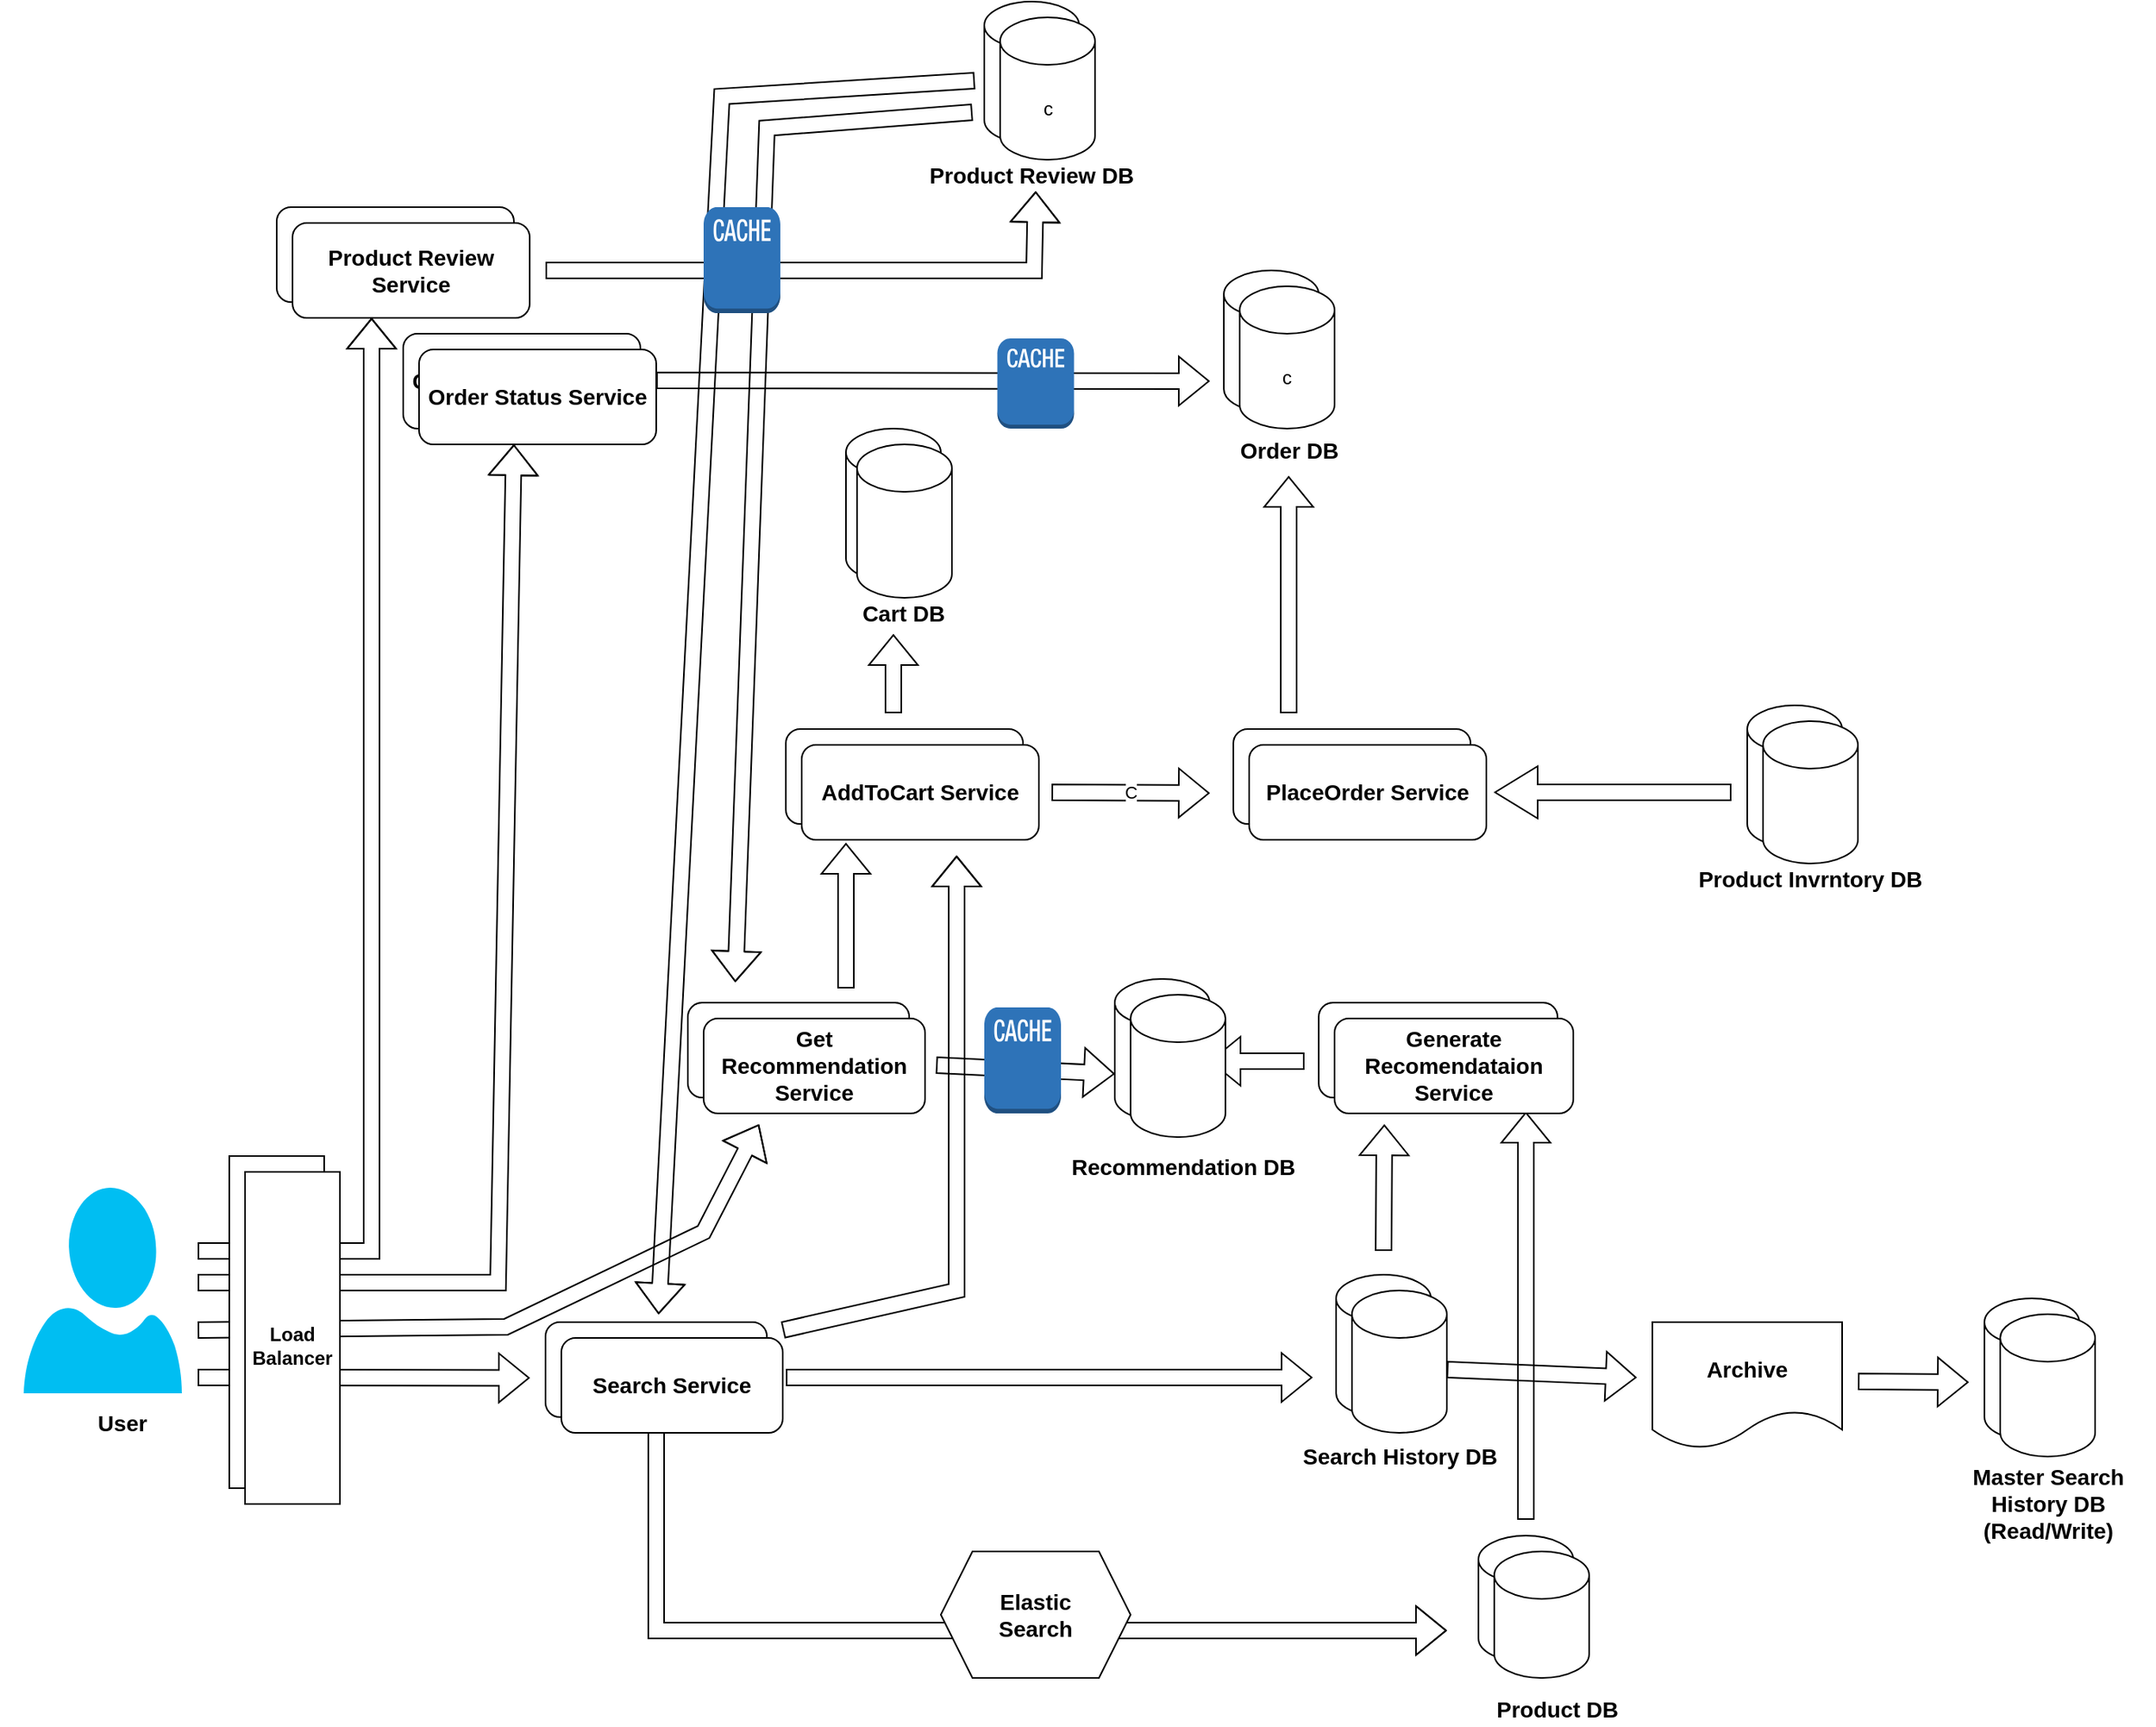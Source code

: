 <mxfile version="24.2.1" type="github">
  <diagram name="Page-1" id="vUjsx3hURYJCEDWVttNw">
    <mxGraphModel dx="1517" dy="2569" grid="1" gridSize="10" guides="1" tooltips="1" connect="1" arrows="1" fold="1" page="1" pageScale="1" pageWidth="850" pageHeight="1100" math="0" shadow="0">
      <root>
        <mxCell id="0" />
        <mxCell id="1" parent="0" />
        <mxCell id="Kv-7kJW0O-KeRWkfQSKk-10" value="" style="verticalLabelPosition=bottom;html=1;verticalAlign=top;align=center;strokeColor=none;fillColor=#00BEF2;shape=mxgraph.azure.user;" vertex="1" parent="1">
          <mxGeometry x="80" y="230" width="100" height="130" as="geometry" />
        </mxCell>
        <mxCell id="Kv-7kJW0O-KeRWkfQSKk-11" value="&lt;b&gt;&lt;font style=&quot;font-size: 14px;&quot;&gt;Search Service&lt;/font&gt;&lt;/b&gt;" style="rounded=1;whiteSpace=wrap;html=1;" vertex="1" parent="1">
          <mxGeometry x="410" y="315" width="140" height="60" as="geometry" />
        </mxCell>
        <mxCell id="Kv-7kJW0O-KeRWkfQSKk-14" value="&lt;b&gt;&lt;font style=&quot;font-size: 14px;&quot;&gt;Product DB&lt;/font&gt;&lt;/b&gt;" style="text;html=1;align=center;verticalAlign=middle;whiteSpace=wrap;rounded=0;" vertex="1" parent="1">
          <mxGeometry x="995" y="550" width="110" height="20" as="geometry" />
        </mxCell>
        <mxCell id="Kv-7kJW0O-KeRWkfQSKk-19" value="" style="shape=flexArrow;endArrow=classic;html=1;rounded=0;" edge="1" parent="1">
          <mxGeometry width="50" height="50" relative="1" as="geometry">
            <mxPoint x="190" y="350" as="sourcePoint" />
            <mxPoint x="400" y="350.29" as="targetPoint" />
          </mxGeometry>
        </mxCell>
        <mxCell id="Kv-7kJW0O-KeRWkfQSKk-20" value="" style="shape=flexArrow;endArrow=classic;html=1;rounded=0;" edge="1" parent="1">
          <mxGeometry width="50" height="50" relative="1" as="geometry">
            <mxPoint x="562" y="350" as="sourcePoint" />
            <mxPoint x="895" y="350" as="targetPoint" />
          </mxGeometry>
        </mxCell>
        <mxCell id="Kv-7kJW0O-KeRWkfQSKk-22" value="" style="shape=flexArrow;endArrow=classic;html=1;rounded=0;" edge="1" parent="1">
          <mxGeometry width="50" height="50" relative="1" as="geometry">
            <mxPoint x="480" y="380" as="sourcePoint" />
            <mxPoint x="980" y="510" as="targetPoint" />
            <Array as="points">
              <mxPoint x="480" y="510" />
              <mxPoint x="740" y="510" />
            </Array>
          </mxGeometry>
        </mxCell>
        <mxCell id="Kv-7kJW0O-KeRWkfQSKk-27" value="" style="shape=cylinder3;whiteSpace=wrap;html=1;boundedLbl=1;backgroundOutline=1;size=15;" vertex="1" parent="1">
          <mxGeometry x="1000" y="450" width="60" height="80" as="geometry" />
        </mxCell>
        <mxCell id="Kv-7kJW0O-KeRWkfQSKk-29" value="" style="shape=cylinder3;whiteSpace=wrap;html=1;boundedLbl=1;backgroundOutline=1;size=15;" vertex="1" parent="1">
          <mxGeometry x="910" y="285" width="60" height="90" as="geometry" />
        </mxCell>
        <mxCell id="Kv-7kJW0O-KeRWkfQSKk-31" value="&lt;b&gt;&lt;font style=&quot;font-size: 14px;&quot;&gt;Search History DB&lt;/font&gt;&lt;/b&gt;" style="text;html=1;align=center;verticalAlign=middle;whiteSpace=wrap;rounded=0;" vertex="1" parent="1">
          <mxGeometry x="882.5" y="390" width="135" height="20" as="geometry" />
        </mxCell>
        <mxCell id="Kv-7kJW0O-KeRWkfQSKk-32" value="" style="shape=cylinder3;whiteSpace=wrap;html=1;boundedLbl=1;backgroundOutline=1;size=15;" vertex="1" parent="1">
          <mxGeometry x="770" y="98" width="60" height="90" as="geometry" />
        </mxCell>
        <mxCell id="Kv-7kJW0O-KeRWkfQSKk-33" value="&lt;b&gt;&lt;font style=&quot;font-size: 14px;&quot;&gt;Search Service&lt;/font&gt;&lt;/b&gt;" style="rounded=1;whiteSpace=wrap;html=1;" vertex="1" parent="1">
          <mxGeometry x="899" y="113" width="151" height="60" as="geometry" />
        </mxCell>
        <mxCell id="Kv-7kJW0O-KeRWkfQSKk-34" value="&lt;b&gt;&lt;font style=&quot;font-size: 14px;&quot;&gt;Search Service&lt;/font&gt;&lt;/b&gt;" style="rounded=1;whiteSpace=wrap;html=1;" vertex="1" parent="1">
          <mxGeometry x="500" y="113" width="140" height="60" as="geometry" />
        </mxCell>
        <mxCell id="Kv-7kJW0O-KeRWkfQSKk-35" value="" style="shape=flexArrow;endArrow=classic;html=1;rounded=0;" edge="1" parent="1">
          <mxGeometry width="50" height="50" relative="1" as="geometry">
            <mxPoint x="190" y="320" as="sourcePoint" />
            <mxPoint x="545" y="190" as="targetPoint" />
            <Array as="points">
              <mxPoint x="385" y="318" />
              <mxPoint x="510" y="258" />
            </Array>
          </mxGeometry>
        </mxCell>
        <mxCell id="Kv-7kJW0O-KeRWkfQSKk-37" value="" style="shape=flexArrow;endArrow=classic;html=1;rounded=0;" edge="1" parent="1">
          <mxGeometry width="50" height="50" relative="1" as="geometry">
            <mxPoint x="890" y="150" as="sourcePoint" />
            <mxPoint x="830" y="150" as="targetPoint" />
          </mxGeometry>
        </mxCell>
        <mxCell id="Kv-7kJW0O-KeRWkfQSKk-38" value="" style="shape=flexArrow;endArrow=classic;html=1;rounded=0;" edge="1" parent="1">
          <mxGeometry width="50" height="50" relative="1" as="geometry">
            <mxPoint x="940" y="270" as="sourcePoint" />
            <mxPoint x="940.5" y="190" as="targetPoint" />
          </mxGeometry>
        </mxCell>
        <mxCell id="Kv-7kJW0O-KeRWkfQSKk-39" value="" style="shape=flexArrow;endArrow=classic;html=1;rounded=0;" edge="1" parent="1">
          <mxGeometry width="50" height="50" relative="1" as="geometry">
            <mxPoint x="1030" y="440" as="sourcePoint" />
            <mxPoint x="1030" y="182" as="targetPoint" />
          </mxGeometry>
        </mxCell>
        <mxCell id="Kv-7kJW0O-KeRWkfQSKk-41" value="&lt;b&gt;&lt;font style=&quot;font-size: 14px;&quot;&gt;Recommendation DB&lt;/font&gt;&lt;/b&gt;" style="text;html=1;align=center;verticalAlign=middle;whiteSpace=wrap;rounded=0;" vertex="1" parent="1">
          <mxGeometry x="736" y="198" width="155" height="38" as="geometry" />
        </mxCell>
        <mxCell id="Kv-7kJW0O-KeRWkfQSKk-42" value="&lt;b&gt;&lt;font style=&quot;font-size: 14px;&quot;&gt;AddToCart Service&lt;/font&gt;&lt;/b&gt;" style="rounded=1;whiteSpace=wrap;html=1;" vertex="1" parent="1">
          <mxGeometry x="562" y="-60" width="150" height="60" as="geometry" />
        </mxCell>
        <mxCell id="Kv-7kJW0O-KeRWkfQSKk-43" value="" style="shape=flexArrow;endArrow=classic;html=1;rounded=0;" edge="1" parent="1">
          <mxGeometry width="50" height="50" relative="1" as="geometry">
            <mxPoint x="560" y="320" as="sourcePoint" />
            <mxPoint x="670" y="20" as="targetPoint" />
            <Array as="points">
              <mxPoint x="670" y="295" />
            </Array>
          </mxGeometry>
        </mxCell>
        <mxCell id="Kv-7kJW0O-KeRWkfQSKk-46" value="" style="shape=flexArrow;endArrow=classic;html=1;rounded=0;" edge="1" parent="1">
          <mxGeometry width="50" height="50" relative="1" as="geometry">
            <mxPoint x="600" y="104" as="sourcePoint" />
            <mxPoint x="600" y="12" as="targetPoint" />
          </mxGeometry>
        </mxCell>
        <mxCell id="Kv-7kJW0O-KeRWkfQSKk-47" value="&lt;b&gt;&lt;font style=&quot;font-size: 14px;&quot;&gt;PlaceOrder Service&lt;/font&gt;&lt;/b&gt;" style="rounded=1;whiteSpace=wrap;html=1;" vertex="1" parent="1">
          <mxGeometry x="845" y="-60" width="150" height="60" as="geometry" />
        </mxCell>
        <mxCell id="Kv-7kJW0O-KeRWkfQSKk-48" value="" style="shape=cylinder3;whiteSpace=wrap;html=1;boundedLbl=1;backgroundOutline=1;size=15;" vertex="1" parent="1">
          <mxGeometry x="600" y="-250" width="60" height="97" as="geometry" />
        </mxCell>
        <mxCell id="Kv-7kJW0O-KeRWkfQSKk-49" value="c" style="shape=cylinder3;whiteSpace=wrap;html=1;boundedLbl=1;backgroundOutline=1;size=15;" vertex="1" parent="1">
          <mxGeometry x="839" y="-350" width="60" height="90" as="geometry" />
        </mxCell>
        <mxCell id="Kv-7kJW0O-KeRWkfQSKk-51" value="C" style="shape=flexArrow;endArrow=classic;html=1;rounded=0;" edge="1" parent="1">
          <mxGeometry width="50" height="50" relative="1" as="geometry">
            <mxPoint x="730" y="-20" as="sourcePoint" />
            <mxPoint x="830" y="-19.5" as="targetPoint" />
          </mxGeometry>
        </mxCell>
        <mxCell id="Kv-7kJW0O-KeRWkfQSKk-53" value="" style="shape=flexArrow;endArrow=classic;html=1;rounded=0;" edge="1" parent="1">
          <mxGeometry width="50" height="50" relative="1" as="geometry">
            <mxPoint x="630" y="-70" as="sourcePoint" />
            <mxPoint x="630" y="-120" as="targetPoint" />
          </mxGeometry>
        </mxCell>
        <mxCell id="Kv-7kJW0O-KeRWkfQSKk-52" value="&lt;span style=&quot;font-size: 14px;&quot;&gt;&lt;b&gt;Cart DB&lt;/b&gt;&lt;/span&gt;" style="text;html=1;align=center;verticalAlign=middle;whiteSpace=wrap;rounded=0;" vertex="1" parent="1">
          <mxGeometry x="584.5" y="-153" width="103" height="40" as="geometry" />
        </mxCell>
        <mxCell id="Kv-7kJW0O-KeRWkfQSKk-55" value="&lt;span style=&quot;font-size: 14px;&quot;&gt;&lt;b&gt;Order DB&lt;/b&gt;&lt;/span&gt;" style="text;html=1;align=center;verticalAlign=middle;whiteSpace=wrap;rounded=0;" vertex="1" parent="1">
          <mxGeometry x="803" y="-250" width="155" height="28" as="geometry" />
        </mxCell>
        <mxCell id="Kv-7kJW0O-KeRWkfQSKk-56" value="" style="shape=flexArrow;endArrow=classic;html=1;rounded=0;" edge="1" parent="1">
          <mxGeometry width="50" height="50" relative="1" as="geometry">
            <mxPoint x="880" y="-70" as="sourcePoint" />
            <mxPoint x="880" y="-220" as="targetPoint" />
          </mxGeometry>
        </mxCell>
        <mxCell id="Kv-7kJW0O-KeRWkfQSKk-57" value="&lt;b&gt;&lt;font style=&quot;font-size: 14px;&quot;&gt;Order Status Service&lt;/font&gt;&lt;/b&gt;" style="rounded=1;whiteSpace=wrap;html=1;" vertex="1" parent="1">
          <mxGeometry x="320" y="-310" width="150" height="60" as="geometry" />
        </mxCell>
        <mxCell id="Kv-7kJW0O-KeRWkfQSKk-58" value="" style="shape=flexArrow;endArrow=classic;html=1;rounded=0;" edge="1" parent="1">
          <mxGeometry width="50" height="50" relative="1" as="geometry">
            <mxPoint x="190" y="290" as="sourcePoint" />
            <mxPoint x="390" y="-240" as="targetPoint" />
            <Array as="points">
              <mxPoint x="380" y="290" />
            </Array>
          </mxGeometry>
        </mxCell>
        <mxCell id="Kv-7kJW0O-KeRWkfQSKk-59" value="" style="shape=flexArrow;endArrow=classic;html=1;rounded=0;" edge="1" parent="1">
          <mxGeometry width="50" height="50" relative="1" as="geometry">
            <mxPoint x="480" y="-280.5" as="sourcePoint" />
            <mxPoint x="830" y="-280" as="targetPoint" />
          </mxGeometry>
        </mxCell>
        <mxCell id="Kv-7kJW0O-KeRWkfQSKk-60" value="&lt;b&gt;&lt;font style=&quot;font-size: 14px;&quot;&gt;Product Review Service&lt;/font&gt;&lt;/b&gt;" style="rounded=1;whiteSpace=wrap;html=1;" vertex="1" parent="1">
          <mxGeometry x="240" y="-390" width="150" height="60" as="geometry" />
        </mxCell>
        <mxCell id="Kv-7kJW0O-KeRWkfQSKk-61" value="" style="shape=flexArrow;endArrow=classic;html=1;rounded=0;" edge="1" parent="1">
          <mxGeometry width="50" height="50" relative="1" as="geometry">
            <mxPoint x="190" y="270" as="sourcePoint" />
            <mxPoint x="300" y="-320" as="targetPoint" />
            <Array as="points">
              <mxPoint x="300" y="270" />
            </Array>
          </mxGeometry>
        </mxCell>
        <mxCell id="Kv-7kJW0O-KeRWkfQSKk-62" value="" style="shape=flexArrow;endArrow=classic;html=1;rounded=0;" edge="1" parent="1">
          <mxGeometry width="50" height="50" relative="1" as="geometry">
            <mxPoint x="410" y="-350" as="sourcePoint" />
            <mxPoint x="720" y="-400" as="targetPoint" />
            <Array as="points">
              <mxPoint x="719" y="-350" />
            </Array>
          </mxGeometry>
        </mxCell>
        <mxCell id="Kv-7kJW0O-KeRWkfQSKk-64" value="c" style="shape=cylinder3;whiteSpace=wrap;html=1;boundedLbl=1;backgroundOutline=1;size=15;" vertex="1" parent="1">
          <mxGeometry x="687.5" y="-520" width="60" height="90" as="geometry" />
        </mxCell>
        <mxCell id="Kv-7kJW0O-KeRWkfQSKk-65" value="&lt;b&gt;&lt;font style=&quot;font-size: 14px;&quot;&gt;Product Review&lt;/font&gt;&lt;/b&gt;&lt;span style=&quot;font-size: 14px;&quot;&gt;&lt;b&gt;&amp;nbsp;DB&lt;/b&gt;&lt;/span&gt;" style="text;html=1;align=center;verticalAlign=middle;whiteSpace=wrap;rounded=0;" vertex="1" parent="1">
          <mxGeometry x="640" y="-420" width="155" height="20" as="geometry" />
        </mxCell>
        <mxCell id="Kv-7kJW0O-KeRWkfQSKk-66" value="" style="shape=flexArrow;endArrow=classic;html=1;rounded=0;" edge="1" parent="1">
          <mxGeometry width="50" height="50" relative="1" as="geometry">
            <mxPoint x="681.5" y="-470" as="sourcePoint" />
            <mxPoint x="481.5" y="310" as="targetPoint" />
            <Array as="points">
              <mxPoint x="521.5" y="-460" />
            </Array>
          </mxGeometry>
        </mxCell>
        <mxCell id="Kv-7kJW0O-KeRWkfQSKk-68" value="" style="shape=flexArrow;endArrow=classic;html=1;rounded=0;" edge="1" parent="1">
          <mxGeometry width="50" height="50" relative="1" as="geometry">
            <mxPoint x="680" y="-450" as="sourcePoint" />
            <mxPoint x="530" y="100" as="targetPoint" />
            <Array as="points">
              <mxPoint x="550" y="-440" />
            </Array>
          </mxGeometry>
        </mxCell>
        <mxCell id="Kv-7kJW0O-KeRWkfQSKk-69" value="" style="rounded=0;whiteSpace=wrap;html=1;" vertex="1" parent="1">
          <mxGeometry x="210" y="210" width="60" height="210" as="geometry" />
        </mxCell>
        <mxCell id="Kv-7kJW0O-KeRWkfQSKk-73" value="&lt;b&gt;&lt;font style=&quot;font-size: 14px;&quot;&gt;Search Service&lt;/font&gt;&lt;/b&gt;" style="rounded=1;whiteSpace=wrap;html=1;" vertex="1" parent="1">
          <mxGeometry x="420" y="325" width="140" height="60" as="geometry" />
        </mxCell>
        <mxCell id="Kv-7kJW0O-KeRWkfQSKk-75" value="&lt;b&gt;&lt;font style=&quot;font-size: 14px;&quot;&gt;Get Recommendation Service&lt;/font&gt;&lt;/b&gt;" style="rounded=1;whiteSpace=wrap;html=1;" vertex="1" parent="1">
          <mxGeometry x="510" y="123" width="140" height="60" as="geometry" />
        </mxCell>
        <mxCell id="Kv-7kJW0O-KeRWkfQSKk-76" value="&lt;b&gt;&lt;font style=&quot;font-size: 14px;&quot;&gt;AddToCart Service&lt;/font&gt;&lt;/b&gt;" style="rounded=1;whiteSpace=wrap;html=1;" vertex="1" parent="1">
          <mxGeometry x="572" y="-50" width="150" height="60" as="geometry" />
        </mxCell>
        <mxCell id="Kv-7kJW0O-KeRWkfQSKk-77" value="&lt;b&gt;&lt;font style=&quot;font-size: 14px;&quot;&gt;PlaceOrder Service&lt;/font&gt;&lt;/b&gt;" style="rounded=1;whiteSpace=wrap;html=1;" vertex="1" parent="1">
          <mxGeometry x="855" y="-50" width="150" height="60" as="geometry" />
        </mxCell>
        <mxCell id="Kv-7kJW0O-KeRWkfQSKk-78" value="&lt;b&gt;&lt;font style=&quot;font-size: 14px;&quot;&gt;Generate Recomendataion Service&lt;/font&gt;&lt;/b&gt;" style="rounded=1;whiteSpace=wrap;html=1;" vertex="1" parent="1">
          <mxGeometry x="909" y="123" width="151" height="60" as="geometry" />
        </mxCell>
        <mxCell id="Kv-7kJW0O-KeRWkfQSKk-79" value="&lt;b&gt;&lt;font style=&quot;font-size: 14px;&quot;&gt;Order Status Service&lt;/font&gt;&lt;/b&gt;" style="rounded=1;whiteSpace=wrap;html=1;" vertex="1" parent="1">
          <mxGeometry x="330" y="-300" width="150" height="60" as="geometry" />
        </mxCell>
        <mxCell id="Kv-7kJW0O-KeRWkfQSKk-80" value="&lt;b&gt;&lt;font style=&quot;font-size: 14px;&quot;&gt;Product Review Service&lt;/font&gt;&lt;/b&gt;" style="rounded=1;whiteSpace=wrap;html=1;" vertex="1" parent="1">
          <mxGeometry x="250" y="-380" width="150" height="60" as="geometry" />
        </mxCell>
        <mxCell id="Kv-7kJW0O-KeRWkfQSKk-82" value="" style="rounded=0;whiteSpace=wrap;html=1;" vertex="1" parent="1">
          <mxGeometry x="220" y="220" width="60" height="210" as="geometry" />
        </mxCell>
        <mxCell id="Kv-7kJW0O-KeRWkfQSKk-83" value="&lt;b&gt;Load&lt;/b&gt;&lt;div&gt;&lt;b&gt;Balancer&lt;/b&gt;&lt;/div&gt;" style="text;html=1;align=center;verticalAlign=middle;whiteSpace=wrap;rounded=0;" vertex="1" parent="1">
          <mxGeometry x="220" y="315" width="60" height="30" as="geometry" />
        </mxCell>
        <mxCell id="Kv-7kJW0O-KeRWkfQSKk-84" value="&lt;b&gt;&lt;font style=&quot;font-size: 14px;&quot;&gt;User&lt;/font&gt;&lt;/b&gt;" style="text;html=1;align=center;verticalAlign=middle;whiteSpace=wrap;rounded=0;" vertex="1" parent="1">
          <mxGeometry x="65" y="360" width="155" height="38" as="geometry" />
        </mxCell>
        <mxCell id="Kv-7kJW0O-KeRWkfQSKk-85" value="" style="shape=flexArrow;endArrow=classic;html=1;rounded=0;" edge="1" parent="1">
          <mxGeometry width="50" height="50" relative="1" as="geometry">
            <mxPoint x="980" y="345" as="sourcePoint" />
            <mxPoint x="1100" y="350" as="targetPoint" />
          </mxGeometry>
        </mxCell>
        <mxCell id="Kv-7kJW0O-KeRWkfQSKk-87" value="" style="shape=document;whiteSpace=wrap;html=1;boundedLbl=1;" vertex="1" parent="1">
          <mxGeometry x="1110" y="315" width="120" height="80" as="geometry" />
        </mxCell>
        <mxCell id="Kv-7kJW0O-KeRWkfQSKk-89" value="" style="shape=flexArrow;endArrow=classic;html=1;rounded=0;" edge="1" parent="1">
          <mxGeometry width="50" height="50" relative="1" as="geometry">
            <mxPoint x="1240" y="352.5" as="sourcePoint" />
            <mxPoint x="1310" y="353" as="targetPoint" />
          </mxGeometry>
        </mxCell>
        <mxCell id="Kv-7kJW0O-KeRWkfQSKk-91" value="&lt;b&gt;&lt;font style=&quot;font-size: 14px;&quot;&gt;Master Search History DB&lt;/font&gt;&lt;/b&gt;&lt;div&gt;&lt;b&gt;&lt;font style=&quot;font-size: 14px;&quot;&gt;(Read/Write)&lt;/font&gt;&lt;/b&gt;&lt;/div&gt;" style="text;html=1;align=center;verticalAlign=middle;whiteSpace=wrap;rounded=0;" vertex="1" parent="1">
          <mxGeometry x="1292.5" y="420" width="135" height="20" as="geometry" />
        </mxCell>
        <mxCell id="Kv-7kJW0O-KeRWkfQSKk-92" value="" style="shape=cylinder3;whiteSpace=wrap;html=1;boundedLbl=1;backgroundOutline=1;size=15;" vertex="1" parent="1">
          <mxGeometry x="1320" y="300" width="60" height="90" as="geometry" />
        </mxCell>
        <mxCell id="Kv-7kJW0O-KeRWkfQSKk-93" value="" style="shape=cylinder3;whiteSpace=wrap;html=1;boundedLbl=1;backgroundOutline=1;size=15;" vertex="1" parent="1">
          <mxGeometry x="1170" y="-75" width="60" height="90" as="geometry" />
        </mxCell>
        <mxCell id="Kv-7kJW0O-KeRWkfQSKk-94" value="" style="shape=flexArrow;endArrow=classic;html=1;rounded=0;endWidth=22;endSize=8.65;" edge="1" parent="1">
          <mxGeometry width="50" height="50" relative="1" as="geometry">
            <mxPoint x="1160" y="-20" as="sourcePoint" />
            <mxPoint x="1010" y="-20" as="targetPoint" />
          </mxGeometry>
        </mxCell>
        <mxCell id="Kv-7kJW0O-KeRWkfQSKk-95" value="&lt;b&gt;&lt;font style=&quot;font-size: 14px;&quot;&gt;Product Invrntory DB&lt;/font&gt;&lt;/b&gt;" style="text;html=1;align=center;verticalAlign=middle;whiteSpace=wrap;rounded=0;" vertex="1" parent="1">
          <mxGeometry x="1130" y="25" width="160" height="20" as="geometry" />
        </mxCell>
        <mxCell id="Kv-7kJW0O-KeRWkfQSKk-96" value="" style="shape=hexagon;perimeter=hexagonPerimeter2;whiteSpace=wrap;html=1;fixedSize=1;" vertex="1" parent="1">
          <mxGeometry x="660" y="460" width="120" height="80" as="geometry" />
        </mxCell>
        <mxCell id="Kv-7kJW0O-KeRWkfQSKk-97" value="&lt;b&gt;&lt;font style=&quot;font-size: 14px;&quot;&gt;Elastic Search&lt;/font&gt;&lt;/b&gt;" style="text;html=1;align=center;verticalAlign=middle;whiteSpace=wrap;rounded=0;" vertex="1" parent="1">
          <mxGeometry x="690" y="485" width="60" height="30" as="geometry" />
        </mxCell>
        <mxCell id="Kv-7kJW0O-KeRWkfQSKk-101" value="" style="shape=flexArrow;endArrow=classic;html=1;rounded=0;entryX=0;entryY=0;entryDx=0;entryDy=60;entryPerimeter=0;" edge="1" parent="1" target="Kv-7kJW0O-KeRWkfQSKk-32">
          <mxGeometry width="50" height="50" relative="1" as="geometry">
            <mxPoint x="657" y="152.5" as="sourcePoint" />
            <mxPoint x="760" y="160" as="targetPoint" />
          </mxGeometry>
        </mxCell>
        <mxCell id="Kv-7kJW0O-KeRWkfQSKk-108" value="" style="outlineConnect=0;dashed=0;verticalLabelPosition=bottom;verticalAlign=top;align=center;html=1;shape=mxgraph.aws3.cache_node;fillColor=#2E73B8;gradientColor=none;" vertex="1" parent="1">
          <mxGeometry x="687.5" y="116" width="48.5" height="67" as="geometry" />
        </mxCell>
        <mxCell id="Kv-7kJW0O-KeRWkfQSKk-110" value="&lt;b&gt;&lt;font style=&quot;font-size: 14px;&quot;&gt;Archive&lt;/font&gt;&lt;/b&gt;" style="text;html=1;align=center;verticalAlign=middle;whiteSpace=wrap;rounded=0;" vertex="1" parent="1">
          <mxGeometry x="1140" y="330" width="60" height="30" as="geometry" />
        </mxCell>
        <mxCell id="Kv-7kJW0O-KeRWkfQSKk-111" value="" style="outlineConnect=0;dashed=0;verticalLabelPosition=bottom;verticalAlign=top;align=center;html=1;shape=mxgraph.aws3.cache_node;fillColor=#2E73B8;gradientColor=none;" vertex="1" parent="1">
          <mxGeometry x="510" y="-390" width="48.5" height="67" as="geometry" />
        </mxCell>
        <mxCell id="Kv-7kJW0O-KeRWkfQSKk-114" value="" style="outlineConnect=0;dashed=0;verticalLabelPosition=bottom;verticalAlign=top;align=center;html=1;shape=mxgraph.aws3.cache_node;fillColor=#2E73B8;gradientColor=none;" vertex="1" parent="1">
          <mxGeometry x="695.75" y="-307" width="48.5" height="57" as="geometry" />
        </mxCell>
        <mxCell id="Kv-7kJW0O-KeRWkfQSKk-115" value="" style="shape=cylinder3;whiteSpace=wrap;html=1;boundedLbl=1;backgroundOutline=1;size=15;" vertex="1" parent="1">
          <mxGeometry x="780" y="108" width="60" height="90" as="geometry" />
        </mxCell>
        <mxCell id="Kv-7kJW0O-KeRWkfQSKk-117" value="" style="shape=cylinder3;whiteSpace=wrap;html=1;boundedLbl=1;backgroundOutline=1;size=15;" vertex="1" parent="1">
          <mxGeometry x="920" y="295" width="60" height="90" as="geometry" />
        </mxCell>
        <mxCell id="Kv-7kJW0O-KeRWkfQSKk-118" value="" style="shape=cylinder3;whiteSpace=wrap;html=1;boundedLbl=1;backgroundOutline=1;size=15;" vertex="1" parent="1">
          <mxGeometry x="1010" y="460" width="60" height="80" as="geometry" />
        </mxCell>
        <mxCell id="Kv-7kJW0O-KeRWkfQSKk-119" value="" style="shape=cylinder3;whiteSpace=wrap;html=1;boundedLbl=1;backgroundOutline=1;size=15;" vertex="1" parent="1">
          <mxGeometry x="607" y="-240" width="60" height="97" as="geometry" />
        </mxCell>
        <mxCell id="Kv-7kJW0O-KeRWkfQSKk-120" value="c" style="shape=cylinder3;whiteSpace=wrap;html=1;boundedLbl=1;backgroundOutline=1;size=15;" vertex="1" parent="1">
          <mxGeometry x="849" y="-340" width="60" height="90" as="geometry" />
        </mxCell>
        <mxCell id="Kv-7kJW0O-KeRWkfQSKk-121" value="c" style="shape=cylinder3;whiteSpace=wrap;html=1;boundedLbl=1;backgroundOutline=1;size=15;" vertex="1" parent="1">
          <mxGeometry x="697.5" y="-510" width="60" height="90" as="geometry" />
        </mxCell>
        <mxCell id="Kv-7kJW0O-KeRWkfQSKk-122" value="" style="shape=cylinder3;whiteSpace=wrap;html=1;boundedLbl=1;backgroundOutline=1;size=15;" vertex="1" parent="1">
          <mxGeometry x="1180" y="-65" width="60" height="90" as="geometry" />
        </mxCell>
        <mxCell id="Kv-7kJW0O-KeRWkfQSKk-123" value="" style="shape=cylinder3;whiteSpace=wrap;html=1;boundedLbl=1;backgroundOutline=1;size=15;" vertex="1" parent="1">
          <mxGeometry x="1330" y="310" width="60" height="90" as="geometry" />
        </mxCell>
      </root>
    </mxGraphModel>
  </diagram>
</mxfile>
